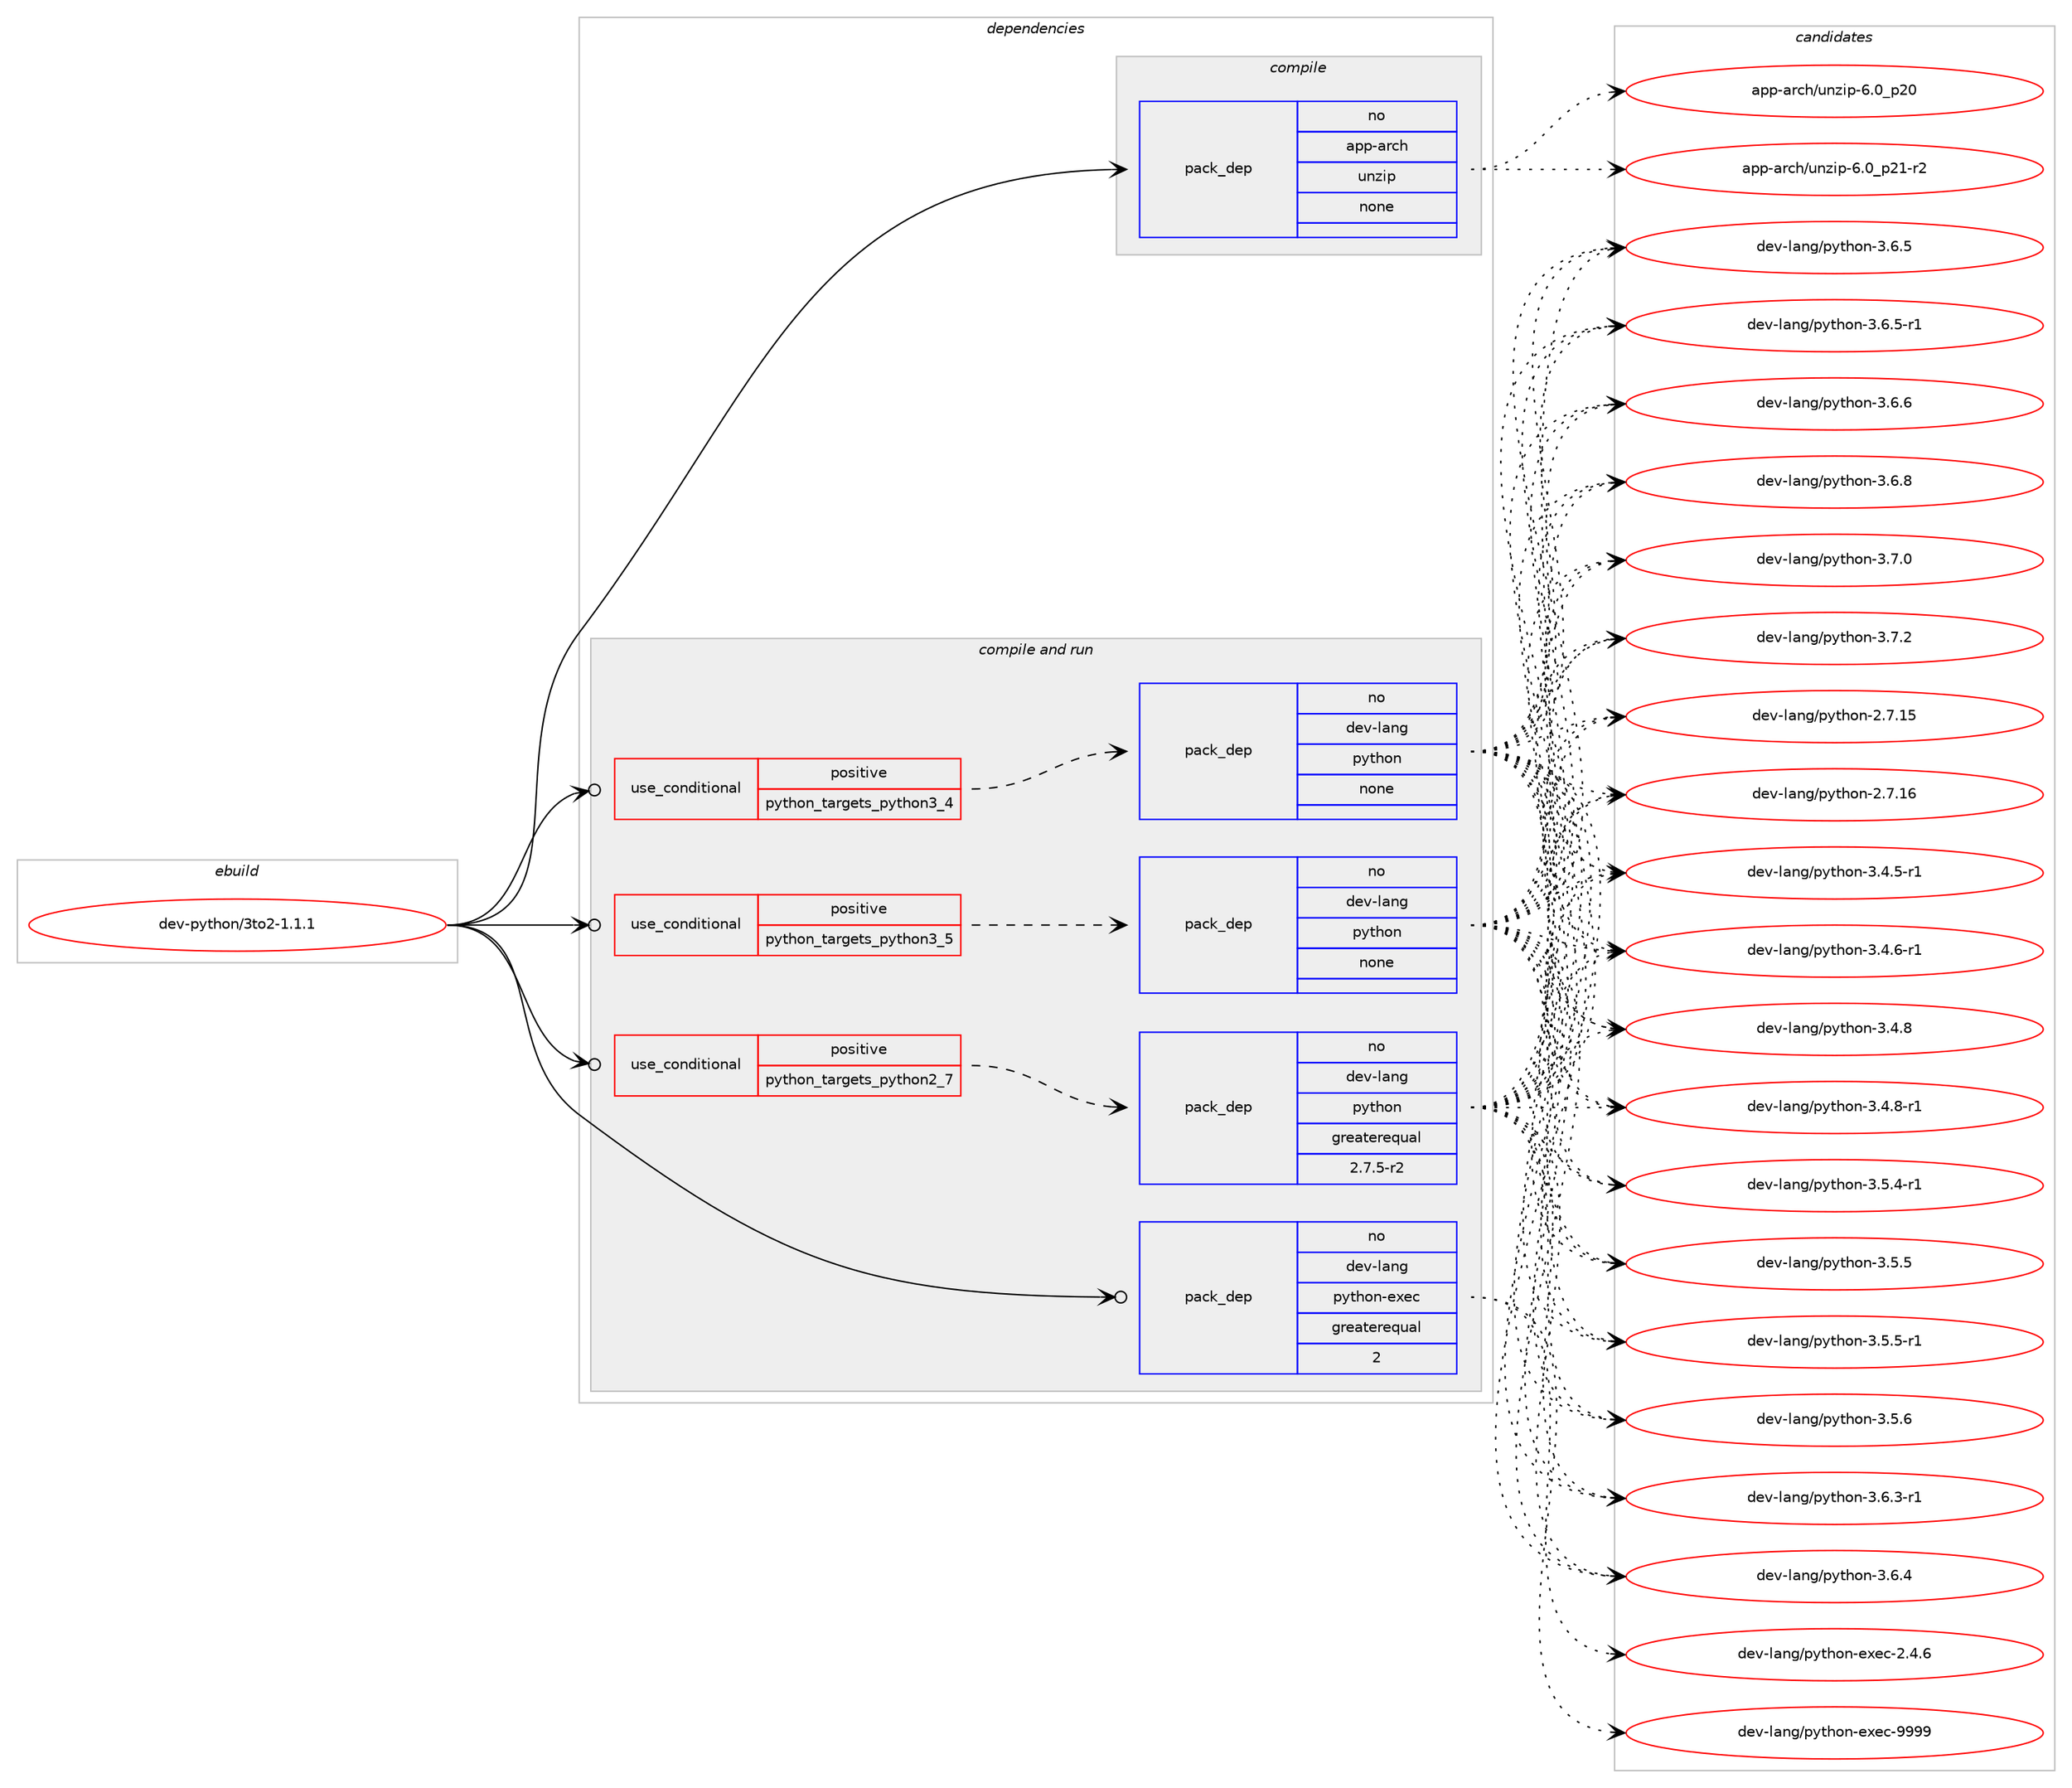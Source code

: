 digraph prolog {

# *************
# Graph options
# *************

newrank=true;
concentrate=true;
compound=true;
graph [rankdir=LR,fontname=Helvetica,fontsize=10,ranksep=1.5];#, ranksep=2.5, nodesep=0.2];
edge  [arrowhead=vee];
node  [fontname=Helvetica,fontsize=10];

# **********
# The ebuild
# **********

subgraph cluster_leftcol {
color=gray;
rank=same;
label=<<i>ebuild</i>>;
id [label="dev-python/3to2-1.1.1", color=red, width=4, href="../dev-python/3to2-1.1.1.svg"];
}

# ****************
# The dependencies
# ****************

subgraph cluster_midcol {
color=gray;
label=<<i>dependencies</i>>;
subgraph cluster_compile {
fillcolor="#eeeeee";
style=filled;
label=<<i>compile</i>>;
subgraph pack1003039 {
dependency1396444 [label=<<TABLE BORDER="0" CELLBORDER="1" CELLSPACING="0" CELLPADDING="4" WIDTH="220"><TR><TD ROWSPAN="6" CELLPADDING="30">pack_dep</TD></TR><TR><TD WIDTH="110">no</TD></TR><TR><TD>app-arch</TD></TR><TR><TD>unzip</TD></TR><TR><TD>none</TD></TR><TR><TD></TD></TR></TABLE>>, shape=none, color=blue];
}
id:e -> dependency1396444:w [weight=20,style="solid",arrowhead="vee"];
}
subgraph cluster_compileandrun {
fillcolor="#eeeeee";
style=filled;
label=<<i>compile and run</i>>;
subgraph cond370181 {
dependency1396445 [label=<<TABLE BORDER="0" CELLBORDER="1" CELLSPACING="0" CELLPADDING="4"><TR><TD ROWSPAN="3" CELLPADDING="10">use_conditional</TD></TR><TR><TD>positive</TD></TR><TR><TD>python_targets_python2_7</TD></TR></TABLE>>, shape=none, color=red];
subgraph pack1003040 {
dependency1396446 [label=<<TABLE BORDER="0" CELLBORDER="1" CELLSPACING="0" CELLPADDING="4" WIDTH="220"><TR><TD ROWSPAN="6" CELLPADDING="30">pack_dep</TD></TR><TR><TD WIDTH="110">no</TD></TR><TR><TD>dev-lang</TD></TR><TR><TD>python</TD></TR><TR><TD>greaterequal</TD></TR><TR><TD>2.7.5-r2</TD></TR></TABLE>>, shape=none, color=blue];
}
dependency1396445:e -> dependency1396446:w [weight=20,style="dashed",arrowhead="vee"];
}
id:e -> dependency1396445:w [weight=20,style="solid",arrowhead="odotvee"];
subgraph cond370182 {
dependency1396447 [label=<<TABLE BORDER="0" CELLBORDER="1" CELLSPACING="0" CELLPADDING="4"><TR><TD ROWSPAN="3" CELLPADDING="10">use_conditional</TD></TR><TR><TD>positive</TD></TR><TR><TD>python_targets_python3_4</TD></TR></TABLE>>, shape=none, color=red];
subgraph pack1003041 {
dependency1396448 [label=<<TABLE BORDER="0" CELLBORDER="1" CELLSPACING="0" CELLPADDING="4" WIDTH="220"><TR><TD ROWSPAN="6" CELLPADDING="30">pack_dep</TD></TR><TR><TD WIDTH="110">no</TD></TR><TR><TD>dev-lang</TD></TR><TR><TD>python</TD></TR><TR><TD>none</TD></TR><TR><TD></TD></TR></TABLE>>, shape=none, color=blue];
}
dependency1396447:e -> dependency1396448:w [weight=20,style="dashed",arrowhead="vee"];
}
id:e -> dependency1396447:w [weight=20,style="solid",arrowhead="odotvee"];
subgraph cond370183 {
dependency1396449 [label=<<TABLE BORDER="0" CELLBORDER="1" CELLSPACING="0" CELLPADDING="4"><TR><TD ROWSPAN="3" CELLPADDING="10">use_conditional</TD></TR><TR><TD>positive</TD></TR><TR><TD>python_targets_python3_5</TD></TR></TABLE>>, shape=none, color=red];
subgraph pack1003042 {
dependency1396450 [label=<<TABLE BORDER="0" CELLBORDER="1" CELLSPACING="0" CELLPADDING="4" WIDTH="220"><TR><TD ROWSPAN="6" CELLPADDING="30">pack_dep</TD></TR><TR><TD WIDTH="110">no</TD></TR><TR><TD>dev-lang</TD></TR><TR><TD>python</TD></TR><TR><TD>none</TD></TR><TR><TD></TD></TR></TABLE>>, shape=none, color=blue];
}
dependency1396449:e -> dependency1396450:w [weight=20,style="dashed",arrowhead="vee"];
}
id:e -> dependency1396449:w [weight=20,style="solid",arrowhead="odotvee"];
subgraph pack1003043 {
dependency1396451 [label=<<TABLE BORDER="0" CELLBORDER="1" CELLSPACING="0" CELLPADDING="4" WIDTH="220"><TR><TD ROWSPAN="6" CELLPADDING="30">pack_dep</TD></TR><TR><TD WIDTH="110">no</TD></TR><TR><TD>dev-lang</TD></TR><TR><TD>python-exec</TD></TR><TR><TD>greaterequal</TD></TR><TR><TD>2</TD></TR></TABLE>>, shape=none, color=blue];
}
id:e -> dependency1396451:w [weight=20,style="solid",arrowhead="odotvee"];
}
subgraph cluster_run {
fillcolor="#eeeeee";
style=filled;
label=<<i>run</i>>;
}
}

# **************
# The candidates
# **************

subgraph cluster_choices {
rank=same;
color=gray;
label=<<i>candidates</i>>;

subgraph choice1003039 {
color=black;
nodesep=1;
choice971121124597114991044711711012210511245544648951125048 [label="app-arch/unzip-6.0_p20", color=red, width=4,href="../app-arch/unzip-6.0_p20.svg"];
choice9711211245971149910447117110122105112455446489511250494511450 [label="app-arch/unzip-6.0_p21-r2", color=red, width=4,href="../app-arch/unzip-6.0_p21-r2.svg"];
dependency1396444:e -> choice971121124597114991044711711012210511245544648951125048:w [style=dotted,weight="100"];
dependency1396444:e -> choice9711211245971149910447117110122105112455446489511250494511450:w [style=dotted,weight="100"];
}
subgraph choice1003040 {
color=black;
nodesep=1;
choice10010111845108971101034711212111610411111045504655464953 [label="dev-lang/python-2.7.15", color=red, width=4,href="../dev-lang/python-2.7.15.svg"];
choice10010111845108971101034711212111610411111045504655464954 [label="dev-lang/python-2.7.16", color=red, width=4,href="../dev-lang/python-2.7.16.svg"];
choice1001011184510897110103471121211161041111104551465246534511449 [label="dev-lang/python-3.4.5-r1", color=red, width=4,href="../dev-lang/python-3.4.5-r1.svg"];
choice1001011184510897110103471121211161041111104551465246544511449 [label="dev-lang/python-3.4.6-r1", color=red, width=4,href="../dev-lang/python-3.4.6-r1.svg"];
choice100101118451089711010347112121116104111110455146524656 [label="dev-lang/python-3.4.8", color=red, width=4,href="../dev-lang/python-3.4.8.svg"];
choice1001011184510897110103471121211161041111104551465246564511449 [label="dev-lang/python-3.4.8-r1", color=red, width=4,href="../dev-lang/python-3.4.8-r1.svg"];
choice1001011184510897110103471121211161041111104551465346524511449 [label="dev-lang/python-3.5.4-r1", color=red, width=4,href="../dev-lang/python-3.5.4-r1.svg"];
choice100101118451089711010347112121116104111110455146534653 [label="dev-lang/python-3.5.5", color=red, width=4,href="../dev-lang/python-3.5.5.svg"];
choice1001011184510897110103471121211161041111104551465346534511449 [label="dev-lang/python-3.5.5-r1", color=red, width=4,href="../dev-lang/python-3.5.5-r1.svg"];
choice100101118451089711010347112121116104111110455146534654 [label="dev-lang/python-3.5.6", color=red, width=4,href="../dev-lang/python-3.5.6.svg"];
choice1001011184510897110103471121211161041111104551465446514511449 [label="dev-lang/python-3.6.3-r1", color=red, width=4,href="../dev-lang/python-3.6.3-r1.svg"];
choice100101118451089711010347112121116104111110455146544652 [label="dev-lang/python-3.6.4", color=red, width=4,href="../dev-lang/python-3.6.4.svg"];
choice100101118451089711010347112121116104111110455146544653 [label="dev-lang/python-3.6.5", color=red, width=4,href="../dev-lang/python-3.6.5.svg"];
choice1001011184510897110103471121211161041111104551465446534511449 [label="dev-lang/python-3.6.5-r1", color=red, width=4,href="../dev-lang/python-3.6.5-r1.svg"];
choice100101118451089711010347112121116104111110455146544654 [label="dev-lang/python-3.6.6", color=red, width=4,href="../dev-lang/python-3.6.6.svg"];
choice100101118451089711010347112121116104111110455146544656 [label="dev-lang/python-3.6.8", color=red, width=4,href="../dev-lang/python-3.6.8.svg"];
choice100101118451089711010347112121116104111110455146554648 [label="dev-lang/python-3.7.0", color=red, width=4,href="../dev-lang/python-3.7.0.svg"];
choice100101118451089711010347112121116104111110455146554650 [label="dev-lang/python-3.7.2", color=red, width=4,href="../dev-lang/python-3.7.2.svg"];
dependency1396446:e -> choice10010111845108971101034711212111610411111045504655464953:w [style=dotted,weight="100"];
dependency1396446:e -> choice10010111845108971101034711212111610411111045504655464954:w [style=dotted,weight="100"];
dependency1396446:e -> choice1001011184510897110103471121211161041111104551465246534511449:w [style=dotted,weight="100"];
dependency1396446:e -> choice1001011184510897110103471121211161041111104551465246544511449:w [style=dotted,weight="100"];
dependency1396446:e -> choice100101118451089711010347112121116104111110455146524656:w [style=dotted,weight="100"];
dependency1396446:e -> choice1001011184510897110103471121211161041111104551465246564511449:w [style=dotted,weight="100"];
dependency1396446:e -> choice1001011184510897110103471121211161041111104551465346524511449:w [style=dotted,weight="100"];
dependency1396446:e -> choice100101118451089711010347112121116104111110455146534653:w [style=dotted,weight="100"];
dependency1396446:e -> choice1001011184510897110103471121211161041111104551465346534511449:w [style=dotted,weight="100"];
dependency1396446:e -> choice100101118451089711010347112121116104111110455146534654:w [style=dotted,weight="100"];
dependency1396446:e -> choice1001011184510897110103471121211161041111104551465446514511449:w [style=dotted,weight="100"];
dependency1396446:e -> choice100101118451089711010347112121116104111110455146544652:w [style=dotted,weight="100"];
dependency1396446:e -> choice100101118451089711010347112121116104111110455146544653:w [style=dotted,weight="100"];
dependency1396446:e -> choice1001011184510897110103471121211161041111104551465446534511449:w [style=dotted,weight="100"];
dependency1396446:e -> choice100101118451089711010347112121116104111110455146544654:w [style=dotted,weight="100"];
dependency1396446:e -> choice100101118451089711010347112121116104111110455146544656:w [style=dotted,weight="100"];
dependency1396446:e -> choice100101118451089711010347112121116104111110455146554648:w [style=dotted,weight="100"];
dependency1396446:e -> choice100101118451089711010347112121116104111110455146554650:w [style=dotted,weight="100"];
}
subgraph choice1003041 {
color=black;
nodesep=1;
choice10010111845108971101034711212111610411111045504655464953 [label="dev-lang/python-2.7.15", color=red, width=4,href="../dev-lang/python-2.7.15.svg"];
choice10010111845108971101034711212111610411111045504655464954 [label="dev-lang/python-2.7.16", color=red, width=4,href="../dev-lang/python-2.7.16.svg"];
choice1001011184510897110103471121211161041111104551465246534511449 [label="dev-lang/python-3.4.5-r1", color=red, width=4,href="../dev-lang/python-3.4.5-r1.svg"];
choice1001011184510897110103471121211161041111104551465246544511449 [label="dev-lang/python-3.4.6-r1", color=red, width=4,href="../dev-lang/python-3.4.6-r1.svg"];
choice100101118451089711010347112121116104111110455146524656 [label="dev-lang/python-3.4.8", color=red, width=4,href="../dev-lang/python-3.4.8.svg"];
choice1001011184510897110103471121211161041111104551465246564511449 [label="dev-lang/python-3.4.8-r1", color=red, width=4,href="../dev-lang/python-3.4.8-r1.svg"];
choice1001011184510897110103471121211161041111104551465346524511449 [label="dev-lang/python-3.5.4-r1", color=red, width=4,href="../dev-lang/python-3.5.4-r1.svg"];
choice100101118451089711010347112121116104111110455146534653 [label="dev-lang/python-3.5.5", color=red, width=4,href="../dev-lang/python-3.5.5.svg"];
choice1001011184510897110103471121211161041111104551465346534511449 [label="dev-lang/python-3.5.5-r1", color=red, width=4,href="../dev-lang/python-3.5.5-r1.svg"];
choice100101118451089711010347112121116104111110455146534654 [label="dev-lang/python-3.5.6", color=red, width=4,href="../dev-lang/python-3.5.6.svg"];
choice1001011184510897110103471121211161041111104551465446514511449 [label="dev-lang/python-3.6.3-r1", color=red, width=4,href="../dev-lang/python-3.6.3-r1.svg"];
choice100101118451089711010347112121116104111110455146544652 [label="dev-lang/python-3.6.4", color=red, width=4,href="../dev-lang/python-3.6.4.svg"];
choice100101118451089711010347112121116104111110455146544653 [label="dev-lang/python-3.6.5", color=red, width=4,href="../dev-lang/python-3.6.5.svg"];
choice1001011184510897110103471121211161041111104551465446534511449 [label="dev-lang/python-3.6.5-r1", color=red, width=4,href="../dev-lang/python-3.6.5-r1.svg"];
choice100101118451089711010347112121116104111110455146544654 [label="dev-lang/python-3.6.6", color=red, width=4,href="../dev-lang/python-3.6.6.svg"];
choice100101118451089711010347112121116104111110455146544656 [label="dev-lang/python-3.6.8", color=red, width=4,href="../dev-lang/python-3.6.8.svg"];
choice100101118451089711010347112121116104111110455146554648 [label="dev-lang/python-3.7.0", color=red, width=4,href="../dev-lang/python-3.7.0.svg"];
choice100101118451089711010347112121116104111110455146554650 [label="dev-lang/python-3.7.2", color=red, width=4,href="../dev-lang/python-3.7.2.svg"];
dependency1396448:e -> choice10010111845108971101034711212111610411111045504655464953:w [style=dotted,weight="100"];
dependency1396448:e -> choice10010111845108971101034711212111610411111045504655464954:w [style=dotted,weight="100"];
dependency1396448:e -> choice1001011184510897110103471121211161041111104551465246534511449:w [style=dotted,weight="100"];
dependency1396448:e -> choice1001011184510897110103471121211161041111104551465246544511449:w [style=dotted,weight="100"];
dependency1396448:e -> choice100101118451089711010347112121116104111110455146524656:w [style=dotted,weight="100"];
dependency1396448:e -> choice1001011184510897110103471121211161041111104551465246564511449:w [style=dotted,weight="100"];
dependency1396448:e -> choice1001011184510897110103471121211161041111104551465346524511449:w [style=dotted,weight="100"];
dependency1396448:e -> choice100101118451089711010347112121116104111110455146534653:w [style=dotted,weight="100"];
dependency1396448:e -> choice1001011184510897110103471121211161041111104551465346534511449:w [style=dotted,weight="100"];
dependency1396448:e -> choice100101118451089711010347112121116104111110455146534654:w [style=dotted,weight="100"];
dependency1396448:e -> choice1001011184510897110103471121211161041111104551465446514511449:w [style=dotted,weight="100"];
dependency1396448:e -> choice100101118451089711010347112121116104111110455146544652:w [style=dotted,weight="100"];
dependency1396448:e -> choice100101118451089711010347112121116104111110455146544653:w [style=dotted,weight="100"];
dependency1396448:e -> choice1001011184510897110103471121211161041111104551465446534511449:w [style=dotted,weight="100"];
dependency1396448:e -> choice100101118451089711010347112121116104111110455146544654:w [style=dotted,weight="100"];
dependency1396448:e -> choice100101118451089711010347112121116104111110455146544656:w [style=dotted,weight="100"];
dependency1396448:e -> choice100101118451089711010347112121116104111110455146554648:w [style=dotted,weight="100"];
dependency1396448:e -> choice100101118451089711010347112121116104111110455146554650:w [style=dotted,weight="100"];
}
subgraph choice1003042 {
color=black;
nodesep=1;
choice10010111845108971101034711212111610411111045504655464953 [label="dev-lang/python-2.7.15", color=red, width=4,href="../dev-lang/python-2.7.15.svg"];
choice10010111845108971101034711212111610411111045504655464954 [label="dev-lang/python-2.7.16", color=red, width=4,href="../dev-lang/python-2.7.16.svg"];
choice1001011184510897110103471121211161041111104551465246534511449 [label="dev-lang/python-3.4.5-r1", color=red, width=4,href="../dev-lang/python-3.4.5-r1.svg"];
choice1001011184510897110103471121211161041111104551465246544511449 [label="dev-lang/python-3.4.6-r1", color=red, width=4,href="../dev-lang/python-3.4.6-r1.svg"];
choice100101118451089711010347112121116104111110455146524656 [label="dev-lang/python-3.4.8", color=red, width=4,href="../dev-lang/python-3.4.8.svg"];
choice1001011184510897110103471121211161041111104551465246564511449 [label="dev-lang/python-3.4.8-r1", color=red, width=4,href="../dev-lang/python-3.4.8-r1.svg"];
choice1001011184510897110103471121211161041111104551465346524511449 [label="dev-lang/python-3.5.4-r1", color=red, width=4,href="../dev-lang/python-3.5.4-r1.svg"];
choice100101118451089711010347112121116104111110455146534653 [label="dev-lang/python-3.5.5", color=red, width=4,href="../dev-lang/python-3.5.5.svg"];
choice1001011184510897110103471121211161041111104551465346534511449 [label="dev-lang/python-3.5.5-r1", color=red, width=4,href="../dev-lang/python-3.5.5-r1.svg"];
choice100101118451089711010347112121116104111110455146534654 [label="dev-lang/python-3.5.6", color=red, width=4,href="../dev-lang/python-3.5.6.svg"];
choice1001011184510897110103471121211161041111104551465446514511449 [label="dev-lang/python-3.6.3-r1", color=red, width=4,href="../dev-lang/python-3.6.3-r1.svg"];
choice100101118451089711010347112121116104111110455146544652 [label="dev-lang/python-3.6.4", color=red, width=4,href="../dev-lang/python-3.6.4.svg"];
choice100101118451089711010347112121116104111110455146544653 [label="dev-lang/python-3.6.5", color=red, width=4,href="../dev-lang/python-3.6.5.svg"];
choice1001011184510897110103471121211161041111104551465446534511449 [label="dev-lang/python-3.6.5-r1", color=red, width=4,href="../dev-lang/python-3.6.5-r1.svg"];
choice100101118451089711010347112121116104111110455146544654 [label="dev-lang/python-3.6.6", color=red, width=4,href="../dev-lang/python-3.6.6.svg"];
choice100101118451089711010347112121116104111110455146544656 [label="dev-lang/python-3.6.8", color=red, width=4,href="../dev-lang/python-3.6.8.svg"];
choice100101118451089711010347112121116104111110455146554648 [label="dev-lang/python-3.7.0", color=red, width=4,href="../dev-lang/python-3.7.0.svg"];
choice100101118451089711010347112121116104111110455146554650 [label="dev-lang/python-3.7.2", color=red, width=4,href="../dev-lang/python-3.7.2.svg"];
dependency1396450:e -> choice10010111845108971101034711212111610411111045504655464953:w [style=dotted,weight="100"];
dependency1396450:e -> choice10010111845108971101034711212111610411111045504655464954:w [style=dotted,weight="100"];
dependency1396450:e -> choice1001011184510897110103471121211161041111104551465246534511449:w [style=dotted,weight="100"];
dependency1396450:e -> choice1001011184510897110103471121211161041111104551465246544511449:w [style=dotted,weight="100"];
dependency1396450:e -> choice100101118451089711010347112121116104111110455146524656:w [style=dotted,weight="100"];
dependency1396450:e -> choice1001011184510897110103471121211161041111104551465246564511449:w [style=dotted,weight="100"];
dependency1396450:e -> choice1001011184510897110103471121211161041111104551465346524511449:w [style=dotted,weight="100"];
dependency1396450:e -> choice100101118451089711010347112121116104111110455146534653:w [style=dotted,weight="100"];
dependency1396450:e -> choice1001011184510897110103471121211161041111104551465346534511449:w [style=dotted,weight="100"];
dependency1396450:e -> choice100101118451089711010347112121116104111110455146534654:w [style=dotted,weight="100"];
dependency1396450:e -> choice1001011184510897110103471121211161041111104551465446514511449:w [style=dotted,weight="100"];
dependency1396450:e -> choice100101118451089711010347112121116104111110455146544652:w [style=dotted,weight="100"];
dependency1396450:e -> choice100101118451089711010347112121116104111110455146544653:w [style=dotted,weight="100"];
dependency1396450:e -> choice1001011184510897110103471121211161041111104551465446534511449:w [style=dotted,weight="100"];
dependency1396450:e -> choice100101118451089711010347112121116104111110455146544654:w [style=dotted,weight="100"];
dependency1396450:e -> choice100101118451089711010347112121116104111110455146544656:w [style=dotted,weight="100"];
dependency1396450:e -> choice100101118451089711010347112121116104111110455146554648:w [style=dotted,weight="100"];
dependency1396450:e -> choice100101118451089711010347112121116104111110455146554650:w [style=dotted,weight="100"];
}
subgraph choice1003043 {
color=black;
nodesep=1;
choice1001011184510897110103471121211161041111104510112010199455046524654 [label="dev-lang/python-exec-2.4.6", color=red, width=4,href="../dev-lang/python-exec-2.4.6.svg"];
choice10010111845108971101034711212111610411111045101120101994557575757 [label="dev-lang/python-exec-9999", color=red, width=4,href="../dev-lang/python-exec-9999.svg"];
dependency1396451:e -> choice1001011184510897110103471121211161041111104510112010199455046524654:w [style=dotted,weight="100"];
dependency1396451:e -> choice10010111845108971101034711212111610411111045101120101994557575757:w [style=dotted,weight="100"];
}
}

}
